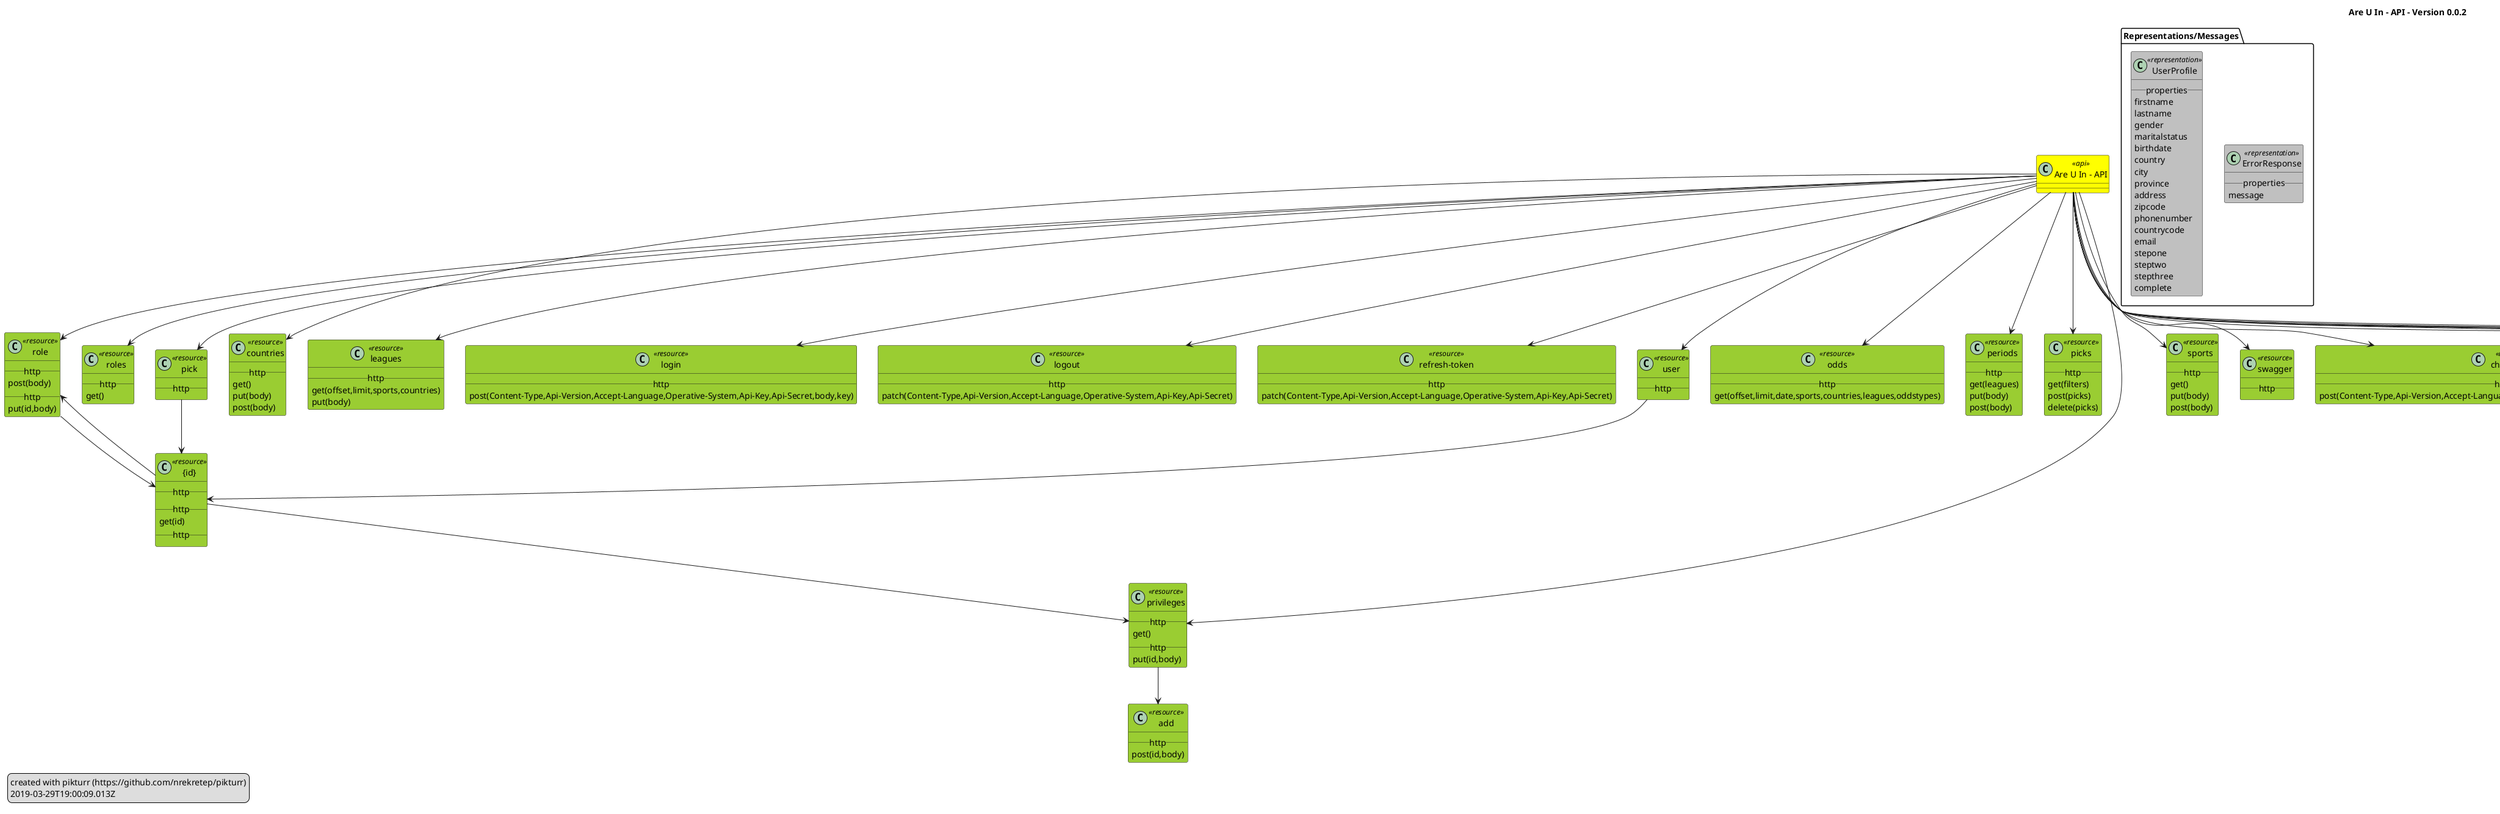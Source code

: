 @startuml

title Are U In - API - Version 0.0.2

skinparam stereotypeCBackgroundColor<<representation>> DimGray
skinparam stereotypeCBackgroundColor<<api>> Red
skinparam stereotypeCBackgroundColor<<resource>> SpringGreen
skinparam class {
BackgroundColor<<api>> Yellow
BackgroundColor<<representation>> Silver
BackgroundColor<<resource>> YellowGreen
}

class "Are U In - API" <<api>>

class "privileges" <<resource>> {
__ http __
get()
}

"Are U In - API" --> "privileges"

class "roles" <<resource>> {
__ http __
get()
}

"Are U In - API" --> "roles"

class "role" <<resource>> {
__ http __
post(body)
}

"Are U In - API" --> "role"

class "{id}" <<resource>> {
__ http __
}

"role" --> "{id}"

class "privileges" <<resource>> {
__ http __
put(id,body)
}

"{id}" --> "privileges"

class "add" <<resource>> {
__ http __
post(id,body)
}

"privileges" --> "add"

class "countries" <<resource>> {
__ http __
get()
put(body)
post(body)
}

"Are U In - API" --> "countries"

class "leagues" <<resource>> {
__ http __
get(offset,limit,sports,countries)
put(body)
}

"Are U In - API" --> "leagues"

class "login" <<resource>> {
__ http __
post(Content-Type,Api-Version,Accept-Language,Operative-System,Api-Key,Api-Secret,body,key)
}

"Are U In - API" --> "login"

class "logout" <<resource>> {
__ http __
patch(Content-Type,Api-Version,Accept-Language,Operative-System,Api-Key,Api-Secret)
}

"Are U In - API" --> "logout"

class "refresh-token" <<resource>> {
__ http __
patch(Content-Type,Api-Version,Accept-Language,Operative-System,Api-Key,Api-Secret)
}

"Are U In - API" --> "refresh-token"

class "matches" <<resource>> {
__ http __
}

"Are U In - API" --> "matches"

class "status" <<resource>> {
__ http __
put(body)
}

"matches" --> "status"

class "all" <<resource>> {
__ http __
put(body)
}

"status" --> "all"

class "odds" <<resource>> {
__ http __
get(offset,limit,date,sports,countries,leagues,oddstypes)
}

"Are U In - API" --> "odds"

class "periods" <<resource>> {
__ http __
get(leagues)
put(body)
post(body)
}

"Are U In - API" --> "periods"

class "picks" <<resource>> {
__ http __
get(filters)
post(picks)
delete(picks)
}

"Are U In - API" --> "picks"

class "pick" <<resource>> {
__ http __
}

"Are U In - API" --> "pick"

class "{id}" <<resource>> {
__ http __
get(id)
}

"pick" --> "{id}"

class "sports" <<resource>> {
__ http __
get()
put(body)
post(body)
}

"Are U In - API" --> "sports"

class "swagger" <<resource>> {
__ http __
}

"Are U In - API" --> "swagger"

class "checkemail" <<resource>> {
__ http __
post(Content-Type,Api-Version,Accept-Language,Operative-System,Api-Key,Api-Secret,body)
}

"Are U In - API" --> "checkemail"

class "changepassword" <<resource>> {
__ http __
post(Content-Type,Api-Version,Accept-Language,Operative-System,Api-Key,Api-Secret,body)
}

"Are U In - API" --> "changepassword"

class "checkusername" <<resource>> {
__ http __
post(Content-Type,Api-Version,Accept-Language,Operative-System,Api-Key,Api-Secret,body)
}

"Are U In - API" --> "checkusername"

class "forgotPassword" <<resource>> {
__ http __
post(Content-Type,Api-Version,Accept-Language,Operative-System,Api-Key,Api-Secret,body)
}

"Are U In - API" --> "forgotPassword"

class "profile" <<resource>> {
__ http __
get(Content-Type,Api-Version,Accept-Language,Operative-System,Api-Key,Api-Secret)
put(Content-Type,Api-Version,Accept-Language,Operative-System,Api-Key,Api-Secret,body)
}

"Are U In - API" --> "profile"

class "register" <<resource>> {
__ http __
post(Content-Type,Api-Version,Accept-Language,Operative-System,Api-Key,Api-Secret,body)
}

"Are U In - API" --> "register"

class "users" <<resource>> {
__ http __
get()
}

"Are U In - API" --> "users"

class "user" <<resource>> {
__ http __
}

"Are U In - API" --> "user"

class "{id}" <<resource>> {
__ http __
}

"user" --> "{id}"

class "role" <<resource>> {
__ http __
put(id,body)
}

"{id}" --> "role"

package Representations/Messages <<Folder>> {
class "ErrorResponse" <<representation>> { 
__properties__
message
}
class "UserProfile" <<representation>> { 
__properties__
firstname
lastname
gender
maritalstatus
birthdate
country
city
province
address
zipcode
phonenumber
countrycode
email
stepone
steptwo
stepthree
complete
}
}

legend left
created with pikturr (https://github.com/nrekretep/pikturr)
2019-03-29T19:00:09.013Z
endlegend

@enduml
